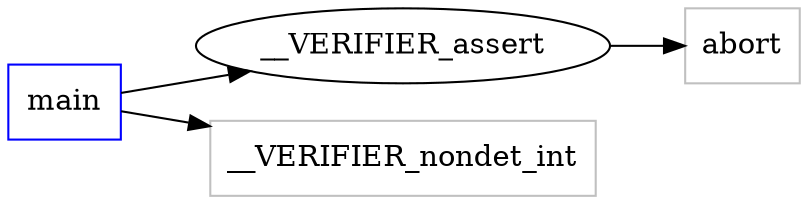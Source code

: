 digraph functioncalls {
rankdir=LR;

main [shape="box", color=blue];
abort [label="abort", shape="box", color=grey];
__VERIFIER_assert -> abort;
__VERIFIER_nondet_int [label="__VERIFIER_nondet_int", shape="box", color=grey];
main -> __VERIFIER_nondet_int;
__VERIFIER_assert [label="__VERIFIER_assert", ];
main -> __VERIFIER_assert;
}
